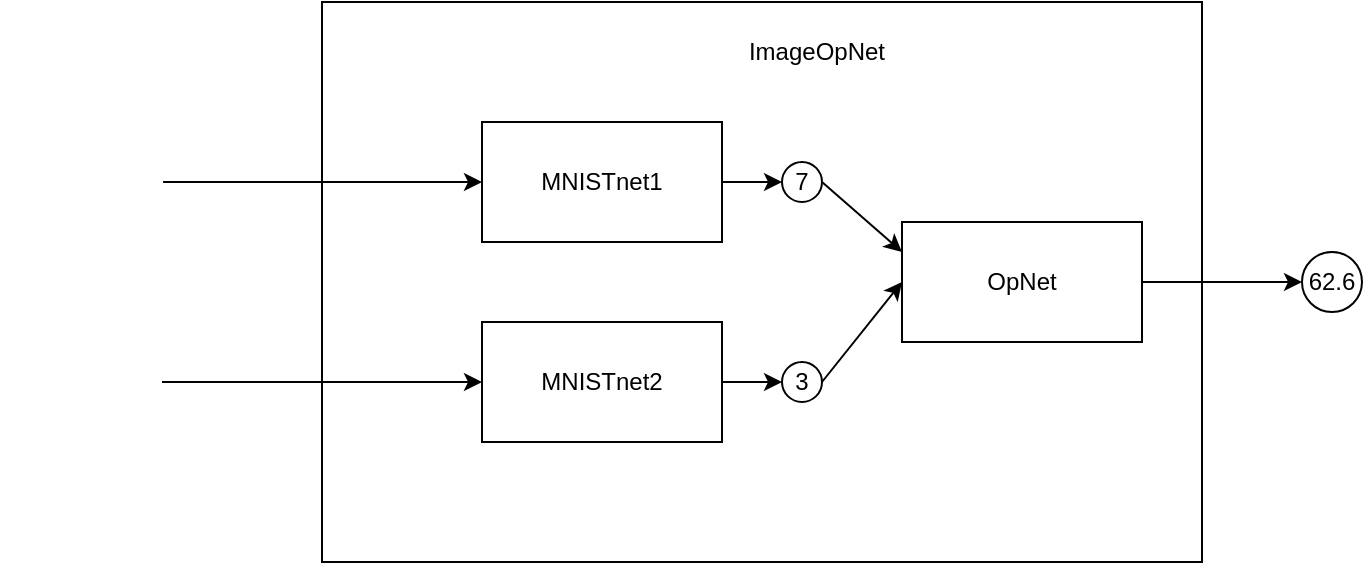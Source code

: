 <mxfile version="24.7.2" type="device">
  <diagram name="Page-1" id="0bEioF01hfs6BxYzvI5F">
    <mxGraphModel dx="1154" dy="639" grid="1" gridSize="10" guides="1" tooltips="1" connect="1" arrows="1" fold="1" page="1" pageScale="1" pageWidth="850" pageHeight="1100" math="0" shadow="0">
      <root>
        <mxCell id="0" />
        <mxCell id="1" parent="0" />
        <mxCell id="sYAdVhiBkVA6yo-4iq_n-4" value="" style="rounded=0;whiteSpace=wrap;html=1;" vertex="1" parent="1">
          <mxGeometry x="160" y="360" width="440" height="280" as="geometry" />
        </mxCell>
        <mxCell id="sYAdVhiBkVA6yo-4iq_n-14" value="" style="edgeStyle=orthogonalEdgeStyle;rounded=0;orthogonalLoop=1;jettySize=auto;html=1;" edge="1" parent="1" source="sYAdVhiBkVA6yo-4iq_n-1" target="sYAdVhiBkVA6yo-4iq_n-13">
          <mxGeometry relative="1" as="geometry" />
        </mxCell>
        <mxCell id="sYAdVhiBkVA6yo-4iq_n-1" value="MNISTnet1" style="rounded=0;whiteSpace=wrap;html=1;" vertex="1" parent="1">
          <mxGeometry x="240" y="420" width="120" height="60" as="geometry" />
        </mxCell>
        <mxCell id="sYAdVhiBkVA6yo-4iq_n-15" value="" style="edgeStyle=orthogonalEdgeStyle;rounded=0;orthogonalLoop=1;jettySize=auto;html=1;" edge="1" parent="1" source="sYAdVhiBkVA6yo-4iq_n-2" target="sYAdVhiBkVA6yo-4iq_n-12">
          <mxGeometry relative="1" as="geometry" />
        </mxCell>
        <mxCell id="sYAdVhiBkVA6yo-4iq_n-2" value="MNISTnet2" style="rounded=0;whiteSpace=wrap;html=1;" vertex="1" parent="1">
          <mxGeometry x="240" y="520" width="120" height="60" as="geometry" />
        </mxCell>
        <mxCell id="sYAdVhiBkVA6yo-4iq_n-3" value="OpNet" style="rounded=0;whiteSpace=wrap;html=1;" vertex="1" parent="1">
          <mxGeometry x="450" y="470" width="120" height="60" as="geometry" />
        </mxCell>
        <mxCell id="sYAdVhiBkVA6yo-4iq_n-5" value="ImageOpNet" style="text;html=1;align=center;verticalAlign=middle;whiteSpace=wrap;rounded=0;" vertex="1" parent="1">
          <mxGeometry x="360" y="370" width="95" height="30" as="geometry" />
        </mxCell>
        <mxCell id="sYAdVhiBkVA6yo-4iq_n-7" value="" style="shape=image;verticalLabelPosition=bottom;labelBackgroundColor=default;verticalAlign=top;aspect=fixed;imageAspect=0;image=https://machinelearningmastery.com/wp-content/uploads/2019/02/sample_image.png;" vertex="1" parent="1">
          <mxGeometry x="-8.882e-16" y="410" width="80.54" height="80" as="geometry" />
        </mxCell>
        <mxCell id="sYAdVhiBkVA6yo-4iq_n-8" value="" style="shape=image;verticalLabelPosition=bottom;labelBackgroundColor=default;verticalAlign=top;aspect=fixed;imageAspect=0;image=https://programmer.ink/images/think/c080fb939e166165e5f25d63cbf0e86e.jpg;" vertex="1" parent="1">
          <mxGeometry y="510" width="80" height="80" as="geometry" />
        </mxCell>
        <mxCell id="sYAdVhiBkVA6yo-4iq_n-9" value="" style="endArrow=classic;html=1;rounded=0;exitX=1;exitY=0.5;exitDx=0;exitDy=0;entryX=0;entryY=0.5;entryDx=0;entryDy=0;" edge="1" parent="1" source="sYAdVhiBkVA6yo-4iq_n-8" target="sYAdVhiBkVA6yo-4iq_n-2">
          <mxGeometry width="50" height="50" relative="1" as="geometry">
            <mxPoint x="130" y="640" as="sourcePoint" />
            <mxPoint x="180" y="590" as="targetPoint" />
          </mxGeometry>
        </mxCell>
        <mxCell id="sYAdVhiBkVA6yo-4iq_n-10" value="" style="endArrow=classic;html=1;rounded=0;exitX=1;exitY=0.5;exitDx=0;exitDy=0;entryX=0;entryY=0.5;entryDx=0;entryDy=0;" edge="1" parent="1" source="sYAdVhiBkVA6yo-4iq_n-7" target="sYAdVhiBkVA6yo-4iq_n-1">
          <mxGeometry width="50" height="50" relative="1" as="geometry">
            <mxPoint x="130" y="640" as="sourcePoint" />
            <mxPoint x="180" y="590" as="targetPoint" />
          </mxGeometry>
        </mxCell>
        <mxCell id="sYAdVhiBkVA6yo-4iq_n-12" value="3" style="ellipse;whiteSpace=wrap;html=1;aspect=fixed;" vertex="1" parent="1">
          <mxGeometry x="390" y="540" width="20" height="20" as="geometry" />
        </mxCell>
        <mxCell id="sYAdVhiBkVA6yo-4iq_n-13" value="7" style="ellipse;whiteSpace=wrap;html=1;aspect=fixed;" vertex="1" parent="1">
          <mxGeometry x="390" y="440" width="20" height="20" as="geometry" />
        </mxCell>
        <mxCell id="sYAdVhiBkVA6yo-4iq_n-16" value="" style="endArrow=classic;html=1;rounded=0;exitX=1;exitY=0.5;exitDx=0;exitDy=0;entryX=0;entryY=0.25;entryDx=0;entryDy=0;" edge="1" parent="1" source="sYAdVhiBkVA6yo-4iq_n-13" target="sYAdVhiBkVA6yo-4iq_n-3">
          <mxGeometry width="50" height="50" relative="1" as="geometry">
            <mxPoint x="130" y="580" as="sourcePoint" />
            <mxPoint x="180" y="530" as="targetPoint" />
          </mxGeometry>
        </mxCell>
        <mxCell id="sYAdVhiBkVA6yo-4iq_n-17" value="" style="endArrow=classic;html=1;rounded=0;exitX=1;exitY=0.5;exitDx=0;exitDy=0;entryX=0;entryY=0.5;entryDx=0;entryDy=0;" edge="1" parent="1" source="sYAdVhiBkVA6yo-4iq_n-12" target="sYAdVhiBkVA6yo-4iq_n-3">
          <mxGeometry width="50" height="50" relative="1" as="geometry">
            <mxPoint x="130" y="580" as="sourcePoint" />
            <mxPoint x="180" y="530" as="targetPoint" />
          </mxGeometry>
        </mxCell>
        <mxCell id="sYAdVhiBkVA6yo-4iq_n-18" value="" style="endArrow=classic;html=1;rounded=0;exitX=1;exitY=0.5;exitDx=0;exitDy=0;" edge="1" parent="1" source="sYAdVhiBkVA6yo-4iq_n-3">
          <mxGeometry width="50" height="50" relative="1" as="geometry">
            <mxPoint x="600" y="500" as="sourcePoint" />
            <mxPoint x="650" y="500" as="targetPoint" />
          </mxGeometry>
        </mxCell>
        <mxCell id="sYAdVhiBkVA6yo-4iq_n-21" value="62.6" style="ellipse;whiteSpace=wrap;html=1;aspect=fixed;" vertex="1" parent="1">
          <mxGeometry x="650" y="485" width="30" height="30" as="geometry" />
        </mxCell>
      </root>
    </mxGraphModel>
  </diagram>
</mxfile>
